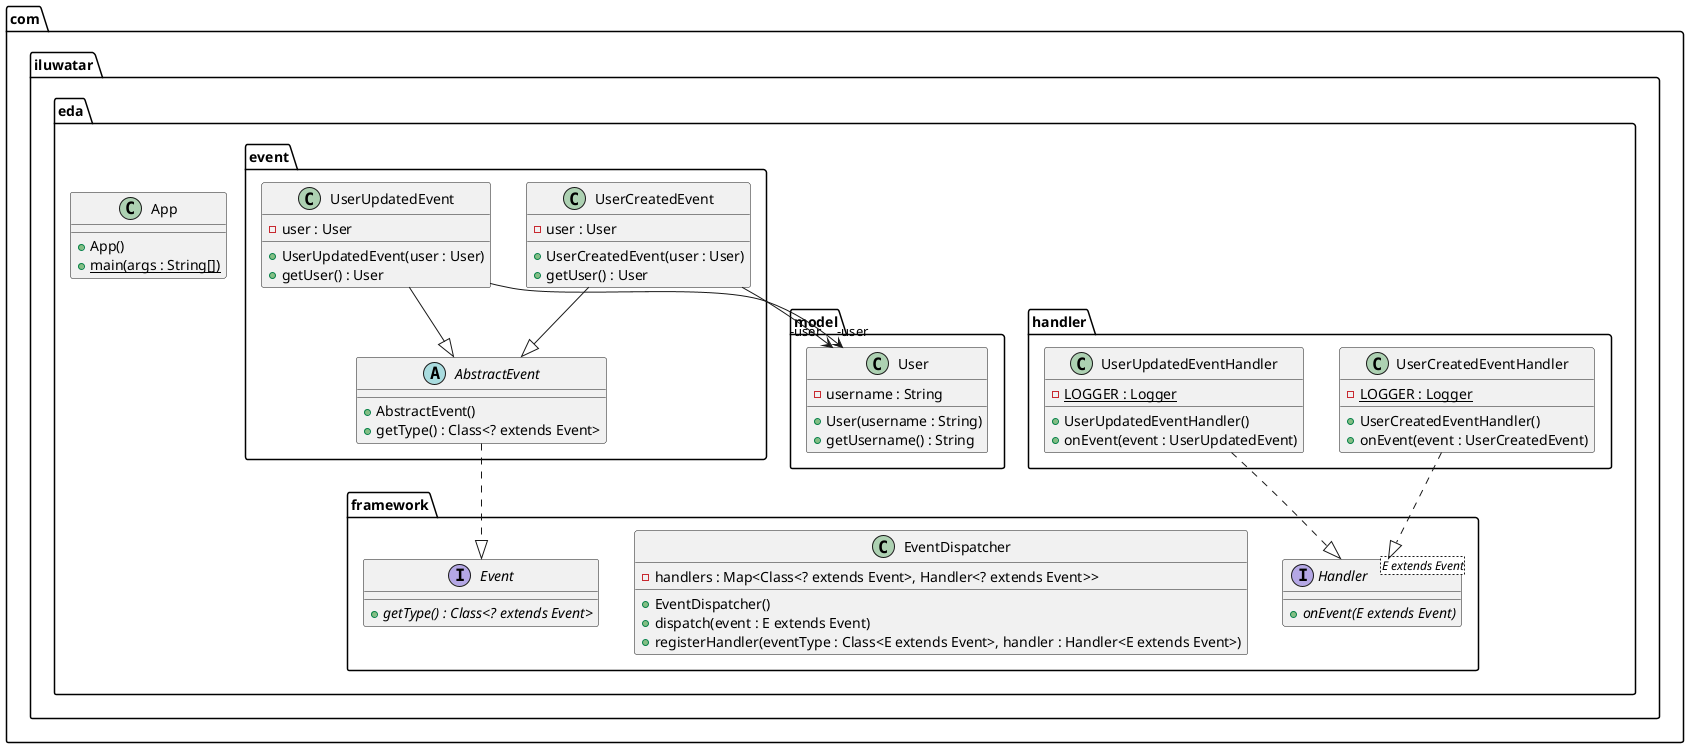 @startuml
package com.iluwatar.eda.handler {
  class UserCreatedEventHandler {
    - LOGGER : Logger {static}
    + UserCreatedEventHandler()
    + onEvent(event : UserCreatedEvent)
  }
  class UserUpdatedEventHandler {
    - LOGGER : Logger {static}
    + UserUpdatedEventHandler()
    + onEvent(event : UserUpdatedEvent)
  }
}
package com.iluwatar.eda.event {
  abstract class AbstractEvent {
    + AbstractEvent()
    + getType() : Class<? extends Event>
  }
  class UserCreatedEvent {
    - user : User
    + UserCreatedEvent(user : User)
    + getUser() : User
  }
  class UserUpdatedEvent {
    - user : User
    + UserUpdatedEvent(user : User)
    + getUser() : User
  }
}
package com.iluwatar.eda.framework {
  interface Event {
    + getType() : Class<? extends Event> {abstract}
  }
  class EventDispatcher {
    - handlers : Map<Class<? extends Event>, Handler<? extends Event>>
    + EventDispatcher()
    + dispatch(event : E extends Event)
    + registerHandler(eventType : Class<E extends Event>, handler : Handler<E extends Event>)
  }
  interface Handler<E extends Event> {
    + onEvent(E extends Event) {abstract}
  }
}
package com.iluwatar.eda.model {
  class User {
    - username : String
    + User(username : String)
    + getUsername() : String
  }
}
package com.iluwatar.eda {
  class App {
    + App()
    + main(args : String[]) {static}
  }
}
UserUpdatedEvent -->  "-user" User
UserCreatedEvent -->  "-user" User
AbstractEvent ..|> Event 
UserCreatedEvent --|> AbstractEvent 
UserUpdatedEvent --|> AbstractEvent 
UserCreatedEventHandler ..|> Handler 
UserUpdatedEventHandler ..|> Handler 
@enduml